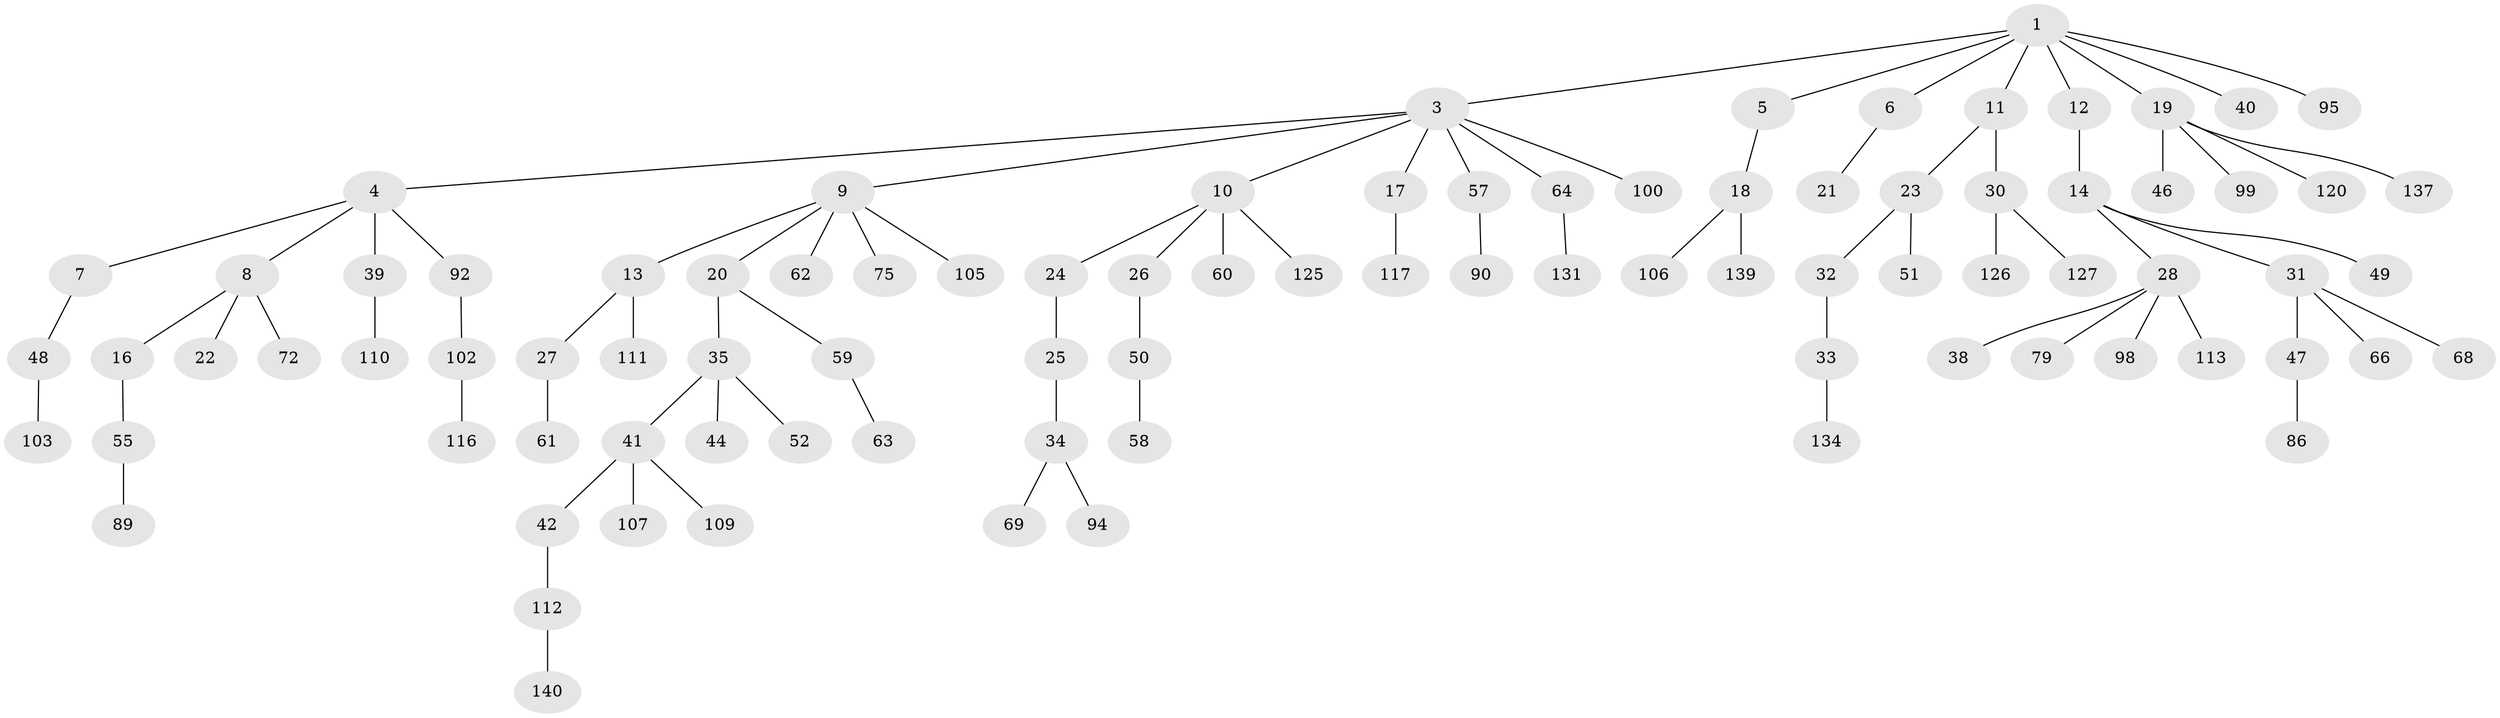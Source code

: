 // Generated by graph-tools (version 1.1) at 2025/24/03/03/25 07:24:07]
// undirected, 90 vertices, 89 edges
graph export_dot {
graph [start="1"]
  node [color=gray90,style=filled];
  1 [super="+2"];
  3 [super="+15"];
  4 [super="+91"];
  5;
  6;
  7 [super="+53"];
  8 [super="+118"];
  9 [super="+87"];
  10 [super="+36"];
  11;
  12 [super="+124"];
  13 [super="+65"];
  14;
  16;
  17 [super="+83"];
  18 [super="+45"];
  19 [super="+29"];
  20 [super="+74"];
  21;
  22 [super="+70"];
  23 [super="+119"];
  24;
  25 [super="+108"];
  26;
  27 [super="+93"];
  28 [super="+78"];
  30 [super="+85"];
  31 [super="+37"];
  32 [super="+73"];
  33 [super="+71"];
  34 [super="+122"];
  35 [super="+43"];
  38 [super="+101"];
  39;
  40 [super="+132"];
  41 [super="+56"];
  42 [super="+128"];
  44 [super="+81"];
  46;
  47 [super="+76"];
  48;
  49 [super="+130"];
  50 [super="+54"];
  51;
  52 [super="+80"];
  55 [super="+82"];
  57 [super="+138"];
  58;
  59 [super="+67"];
  60;
  61;
  62;
  63 [super="+77"];
  64 [super="+135"];
  66 [super="+104"];
  68;
  69;
  72 [super="+84"];
  75 [super="+96"];
  79 [super="+88"];
  86;
  89;
  90 [super="+114"];
  92;
  94 [super="+97"];
  95;
  98;
  99 [super="+123"];
  100;
  102;
  103 [super="+121"];
  105;
  106;
  107;
  109 [super="+129"];
  110;
  111;
  112;
  113 [super="+115"];
  116;
  117 [super="+133"];
  120;
  125;
  126;
  127 [super="+136"];
  131;
  134;
  137;
  139;
  140;
  1 -- 5;
  1 -- 11;
  1 -- 19;
  1 -- 40;
  1 -- 95;
  1 -- 3;
  1 -- 12;
  1 -- 6;
  3 -- 4;
  3 -- 9;
  3 -- 10;
  3 -- 57;
  3 -- 64;
  3 -- 17;
  3 -- 100;
  4 -- 7;
  4 -- 8;
  4 -- 39;
  4 -- 92;
  5 -- 18;
  6 -- 21;
  7 -- 48;
  8 -- 16;
  8 -- 22;
  8 -- 72;
  9 -- 13;
  9 -- 20;
  9 -- 62;
  9 -- 75;
  9 -- 105;
  10 -- 24;
  10 -- 26;
  10 -- 60;
  10 -- 125;
  11 -- 23;
  11 -- 30;
  12 -- 14;
  13 -- 27;
  13 -- 111;
  14 -- 28;
  14 -- 31;
  14 -- 49;
  16 -- 55;
  17 -- 117;
  18 -- 106;
  18 -- 139;
  19 -- 120;
  19 -- 99;
  19 -- 137;
  19 -- 46;
  20 -- 35;
  20 -- 59;
  23 -- 32;
  23 -- 51;
  24 -- 25;
  25 -- 34;
  26 -- 50;
  27 -- 61;
  28 -- 38;
  28 -- 113;
  28 -- 98;
  28 -- 79;
  30 -- 126;
  30 -- 127;
  31 -- 47;
  31 -- 66;
  31 -- 68;
  32 -- 33;
  33 -- 134;
  34 -- 69;
  34 -- 94;
  35 -- 41;
  35 -- 44;
  35 -- 52;
  39 -- 110;
  41 -- 42;
  41 -- 107;
  41 -- 109;
  42 -- 112;
  47 -- 86;
  48 -- 103;
  50 -- 58;
  55 -- 89;
  57 -- 90;
  59 -- 63;
  64 -- 131;
  92 -- 102;
  102 -- 116;
  112 -- 140;
}

